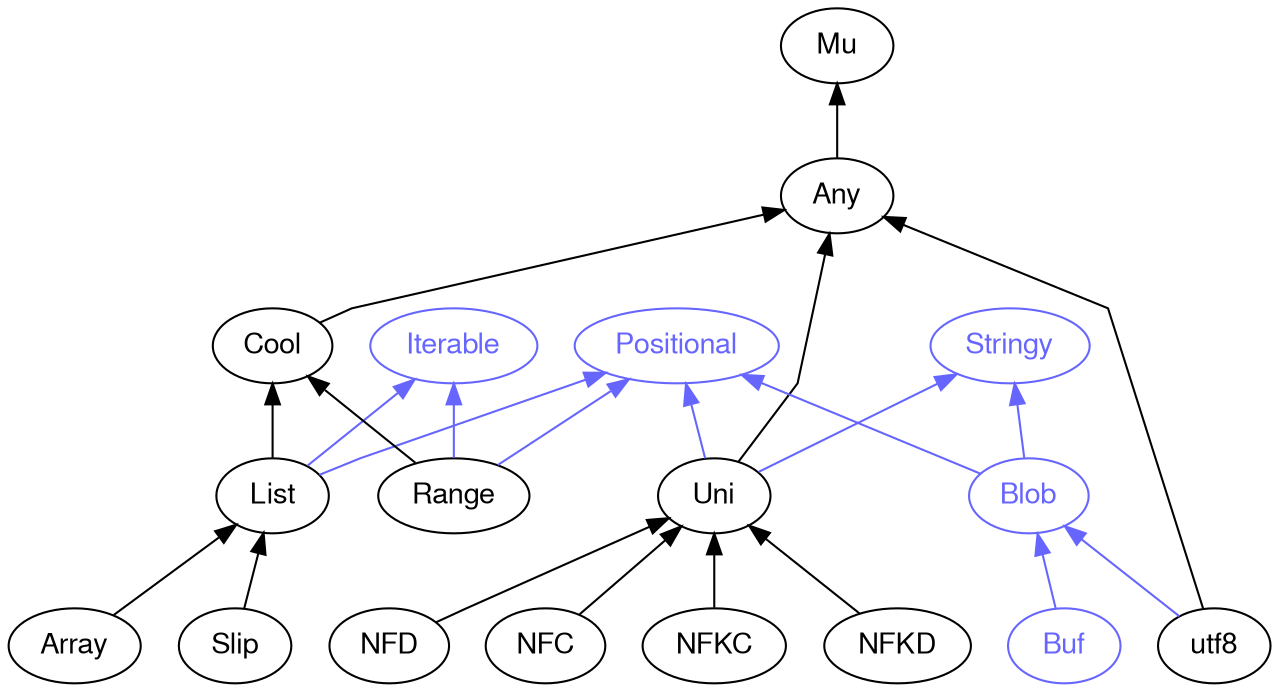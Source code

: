 digraph "perl6-type-graph" {
    rankdir=BT;
    splines=polyline;
    overlap=false; 
    // Types
    "Positional" [color="#6666FF", fontcolor="#6666FF", href="/type/Positional", fontname="FreeSans"];
    "Mu" [color="#000000", fontcolor="#000000", href="/type/Mu", fontname="FreeSans"];
    "Any" [color="#000000", fontcolor="#000000", href="/type/Any", fontname="FreeSans"];
    "Cool" [color="#000000", fontcolor="#000000", href="/type/Cool", fontname="FreeSans"];
    "Iterable" [color="#6666FF", fontcolor="#6666FF", href="/type/Iterable", fontname="FreeSans"];
    "List" [color="#000000", fontcolor="#000000", href="/type/List", fontname="FreeSans"];
    "Range" [color="#000000", fontcolor="#000000", href="/type/Range", fontname="FreeSans"];
    "Stringy" [color="#6666FF", fontcolor="#6666FF", href="/type/Stringy", fontname="FreeSans"];
    "Uni" [color="#000000", fontcolor="#000000", href="/type/Uni", fontname="FreeSans"];
    "Blob" [color="#6666FF", fontcolor="#6666FF", href="/type/Blob", fontname="FreeSans"];
    "Array" [color="#000000", fontcolor="#000000", href="/type/Array", fontname="FreeSans"];
    "Slip" [color="#000000", fontcolor="#000000", href="/type/Slip", fontname="FreeSans"];
    "NFD" [color="#000000", fontcolor="#000000", href="/type/NFD", fontname="FreeSans"];
    "NFC" [color="#000000", fontcolor="#000000", href="/type/NFC", fontname="FreeSans"];
    "NFKC" [color="#000000", fontcolor="#000000", href="/type/NFKC", fontname="FreeSans"];
    "NFKD" [color="#000000", fontcolor="#000000", href="/type/NFKD", fontname="FreeSans"];
    "utf8" [color="#000000", fontcolor="#000000", href="/type/utf8", fontname="FreeSans"];
    "Buf" [color="#6666FF", fontcolor="#6666FF", href="/type/Buf", fontname="FreeSans"];

    // Superclasses
    "Any" -> "Mu" [color="#000000"];
    "Cool" -> "Any" [color="#000000"];
    "List" -> "Cool" [color="#000000"];
    "Range" -> "Cool" [color="#000000"];
    "Uni" -> "Any" [color="#000000"];
    "Array" -> "List" [color="#000000"];
    "Slip" -> "List" [color="#000000"];
    "NFD" -> "Uni" [color="#000000"];
    "NFC" -> "Uni" [color="#000000"];
    "NFKC" -> "Uni" [color="#000000"];
    "NFKD" -> "Uni" [color="#000000"];
    "utf8" -> "Any" [color="#000000"];

    // Roles
    "List" -> "Positional" [color="#6666FF"];
    "List" -> "Iterable" [color="#6666FF"];
    "Range" -> "Positional" [color="#6666FF"];
    "Range" -> "Iterable" [color="#6666FF"];
    "Uni" -> "Positional" [color="#6666FF"];
    "Uni" -> "Stringy" [color="#6666FF"];
    "Blob" -> "Positional" [color="#6666FF"];
    "Blob" -> "Stringy" [color="#6666FF"];
    "utf8" -> "Blob" [color="#6666FF"];
    "Buf" -> "Blob" [color="#6666FF"];
}

